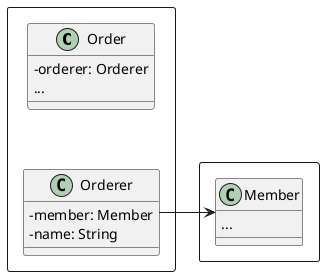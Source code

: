 @startuml

skinparam ClassAttributeIconSize 0

rectangle {
    class Order {
        -orderer: Orderer
        ...
    }

    class Orderer {
        -member: Member
        -name: String
    }

    Order -[hidden]down- Orderer
}

rectangle {
    class Member {
        ...
    }
}

Orderer -right-> Member

@enduml